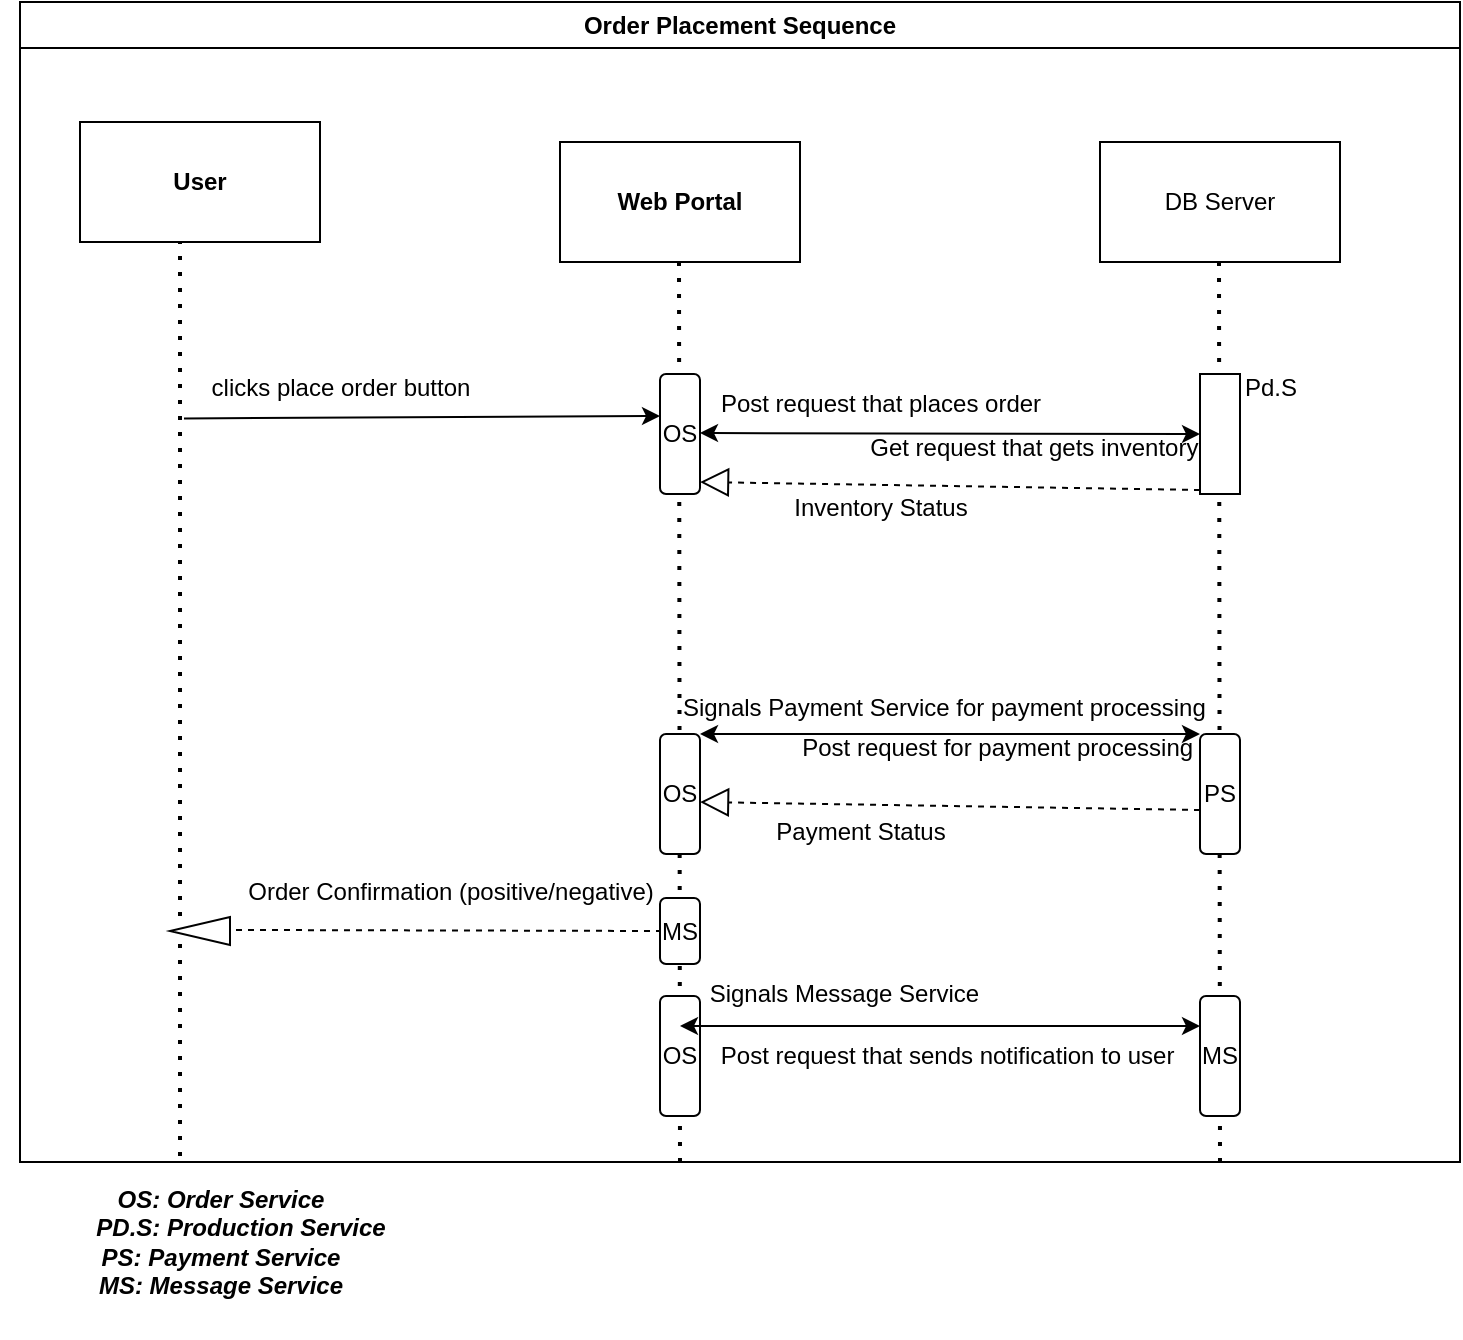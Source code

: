 <mxfile version="24.7.4">
  <diagram name="Page-1" id="p6Ze4Epr5-AkP7KRcW5C">
    <mxGraphModel dx="1050" dy="522" grid="1" gridSize="10" guides="1" tooltips="1" connect="1" arrows="1" fold="1" page="1" pageScale="1" pageWidth="1100" pageHeight="850" math="0" shadow="0">
      <root>
        <mxCell id="0" />
        <mxCell id="1" parent="0" />
        <mxCell id="AGp1q5Bh9-8Gs68s_ZRT-1" value="Order Placement Sequence" style="swimlane;whiteSpace=wrap;html=1;" vertex="1" parent="1">
          <mxGeometry x="230" y="60" width="720" height="580" as="geometry" />
        </mxCell>
        <mxCell id="AGp1q5Bh9-8Gs68s_ZRT-2" value="&lt;b&gt;User&lt;/b&gt;" style="rounded=0;whiteSpace=wrap;html=1;" vertex="1" parent="AGp1q5Bh9-8Gs68s_ZRT-1">
          <mxGeometry x="30" y="60" width="120" height="60" as="geometry" />
        </mxCell>
        <mxCell id="AGp1q5Bh9-8Gs68s_ZRT-3" value="&lt;b&gt;Web Portal&lt;/b&gt;" style="rounded=0;whiteSpace=wrap;html=1;" vertex="1" parent="AGp1q5Bh9-8Gs68s_ZRT-1">
          <mxGeometry x="270" y="70" width="120" height="60" as="geometry" />
        </mxCell>
        <mxCell id="AGp1q5Bh9-8Gs68s_ZRT-4" value="DB Server" style="rounded=0;whiteSpace=wrap;html=1;" vertex="1" parent="AGp1q5Bh9-8Gs68s_ZRT-1">
          <mxGeometry x="540" y="70" width="120" height="60" as="geometry" />
        </mxCell>
        <mxCell id="AGp1q5Bh9-8Gs68s_ZRT-5" value="" style="endArrow=none;dashed=1;html=1;dashPattern=1 3;strokeWidth=2;rounded=0;entryX=0.5;entryY=1;entryDx=0;entryDy=0;" edge="1" parent="AGp1q5Bh9-8Gs68s_ZRT-1">
          <mxGeometry width="50" height="50" relative="1" as="geometry">
            <mxPoint x="330" y="580" as="sourcePoint" />
            <mxPoint x="329.5" y="130" as="targetPoint" />
            <Array as="points" />
          </mxGeometry>
        </mxCell>
        <mxCell id="AGp1q5Bh9-8Gs68s_ZRT-6" value="OS" style="rounded=1;whiteSpace=wrap;html=1;direction=south;" vertex="1" parent="AGp1q5Bh9-8Gs68s_ZRT-1">
          <mxGeometry x="320" y="186" width="20" height="60" as="geometry" />
        </mxCell>
        <mxCell id="AGp1q5Bh9-8Gs68s_ZRT-7" value="OS" style="rounded=1;whiteSpace=wrap;html=1;direction=south;" vertex="1" parent="AGp1q5Bh9-8Gs68s_ZRT-1">
          <mxGeometry x="320" y="366" width="20" height="60" as="geometry" />
        </mxCell>
        <mxCell id="AGp1q5Bh9-8Gs68s_ZRT-8" value="" style="endArrow=none;dashed=1;html=1;dashPattern=1 3;strokeWidth=2;rounded=0;entryX=0.5;entryY=1;entryDx=0;entryDy=0;" edge="1" parent="AGp1q5Bh9-8Gs68s_ZRT-1">
          <mxGeometry width="50" height="50" relative="1" as="geometry">
            <mxPoint x="600" y="580" as="sourcePoint" />
            <mxPoint x="599.5" y="130" as="targetPoint" />
            <Array as="points" />
          </mxGeometry>
        </mxCell>
        <mxCell id="AGp1q5Bh9-8Gs68s_ZRT-9" value="" style="endArrow=none;dashed=1;html=1;dashPattern=1 3;strokeWidth=2;rounded=0;entryX=0.5;entryY=1;entryDx=0;entryDy=0;" edge="1" parent="AGp1q5Bh9-8Gs68s_ZRT-1">
          <mxGeometry width="50" height="50" relative="1" as="geometry">
            <mxPoint x="80" y="577" as="sourcePoint" />
            <mxPoint x="80" y="120" as="targetPoint" />
            <Array as="points">
              <mxPoint x="80" y="270" />
            </Array>
          </mxGeometry>
        </mxCell>
        <mxCell id="AGp1q5Bh9-8Gs68s_ZRT-10" value="PS" style="rounded=1;whiteSpace=wrap;html=1;direction=south;" vertex="1" parent="AGp1q5Bh9-8Gs68s_ZRT-1">
          <mxGeometry x="590" y="366" width="20" height="60" as="geometry" />
        </mxCell>
        <mxCell id="AGp1q5Bh9-8Gs68s_ZRT-11" value="" style="endArrow=classic;html=1;rounded=0;entryX=0.63;entryY=1.1;entryDx=0;entryDy=0;entryPerimeter=0;" edge="1" parent="AGp1q5Bh9-8Gs68s_ZRT-1">
          <mxGeometry width="50" height="50" relative="1" as="geometry">
            <mxPoint x="82" y="208.2" as="sourcePoint" />
            <mxPoint x="320" y="207.0" as="targetPoint" />
          </mxGeometry>
        </mxCell>
        <mxCell id="AGp1q5Bh9-8Gs68s_ZRT-13" value="" style="rounded=1;whiteSpace=wrap;html=1;direction=south;arcSize=0;" vertex="1" parent="AGp1q5Bh9-8Gs68s_ZRT-1">
          <mxGeometry x="590" y="186" width="20" height="60" as="geometry" />
        </mxCell>
        <mxCell id="AGp1q5Bh9-8Gs68s_ZRT-17" value="" style="endArrow=none;dashed=1;html=1;rounded=0;exitX=0;exitY=0;exitDx=0;exitDy=14;exitPerimeter=0;entryX=0.5;entryY=1;entryDx=0;entryDy=0;" edge="1" parent="AGp1q5Bh9-8Gs68s_ZRT-1" target="AGp1q5Bh9-8Gs68s_ZRT-68">
          <mxGeometry width="50" height="50" relative="1" as="geometry">
            <mxPoint x="90" y="463.93" as="sourcePoint" />
            <mxPoint x="306.3" y="465.07" as="targetPoint" />
          </mxGeometry>
        </mxCell>
        <mxCell id="AGp1q5Bh9-8Gs68s_ZRT-18" value="" style="html=1;shadow=0;dashed=0;align=center;verticalAlign=middle;shape=mxgraph.arrows2.arrow;dy=0.6;dx=40;flipH=1;notch=0;" vertex="1" parent="AGp1q5Bh9-8Gs68s_ZRT-1">
          <mxGeometry x="75" y="457.5" width="30" height="14" as="geometry" />
        </mxCell>
        <mxCell id="AGp1q5Bh9-8Gs68s_ZRT-38" value="OS" style="rounded=1;whiteSpace=wrap;html=1;direction=south;" vertex="1" parent="AGp1q5Bh9-8Gs68s_ZRT-1">
          <mxGeometry x="320" y="497" width="20" height="60" as="geometry" />
        </mxCell>
        <mxCell id="AGp1q5Bh9-8Gs68s_ZRT-41" value="MS" style="rounded=1;whiteSpace=wrap;html=1;direction=south;" vertex="1" parent="AGp1q5Bh9-8Gs68s_ZRT-1">
          <mxGeometry x="590" y="497" width="20" height="60" as="geometry" />
        </mxCell>
        <mxCell id="AGp1q5Bh9-8Gs68s_ZRT-44" value="" style="endArrow=classic;startArrow=classic;html=1;rounded=0;entryX=0.5;entryY=1;entryDx=0;entryDy=0;" edge="1" parent="AGp1q5Bh9-8Gs68s_ZRT-1" target="AGp1q5Bh9-8Gs68s_ZRT-13">
          <mxGeometry width="50" height="50" relative="1" as="geometry">
            <mxPoint x="340" y="215.5" as="sourcePoint" />
            <mxPoint x="550" y="215.5" as="targetPoint" />
          </mxGeometry>
        </mxCell>
        <mxCell id="AGp1q5Bh9-8Gs68s_ZRT-52" value="" style="endArrow=classic;startArrow=classic;html=1;rounded=0;entryX=0;entryY=1;entryDx=0;entryDy=0;exitX=0;exitY=0;exitDx=0;exitDy=0;" edge="1" parent="AGp1q5Bh9-8Gs68s_ZRT-1" source="AGp1q5Bh9-8Gs68s_ZRT-7" target="AGp1q5Bh9-8Gs68s_ZRT-10">
          <mxGeometry width="50" height="50" relative="1" as="geometry">
            <mxPoint x="350" y="370" as="sourcePoint" />
            <mxPoint x="560" y="370" as="targetPoint" />
          </mxGeometry>
        </mxCell>
        <mxCell id="AGp1q5Bh9-8Gs68s_ZRT-43" value="&amp;nbsp; &amp;nbsp; &amp;nbsp; Post request that places order" style="text;html=1;align=center;verticalAlign=middle;resizable=0;points=[];autosize=1;strokeColor=none;fillColor=none;" vertex="1" parent="AGp1q5Bh9-8Gs68s_ZRT-1">
          <mxGeometry x="320" y="186" width="200" height="30" as="geometry" />
        </mxCell>
        <mxCell id="AGp1q5Bh9-8Gs68s_ZRT-56" value="Payment Status" style="text;html=1;align=center;verticalAlign=middle;resizable=0;points=[];autosize=1;strokeColor=none;fillColor=none;" vertex="1" parent="AGp1q5Bh9-8Gs68s_ZRT-1">
          <mxGeometry x="365" y="400" width="110" height="30" as="geometry" />
        </mxCell>
        <mxCell id="AGp1q5Bh9-8Gs68s_ZRT-60" value="" style="endArrow=classic;startArrow=classic;html=1;rounded=0;exitX=0;exitY=0;exitDx=0;exitDy=0;entryX=0;entryY=0.5;entryDx=0;entryDy=0;" edge="1" parent="AGp1q5Bh9-8Gs68s_ZRT-1">
          <mxGeometry width="50" height="50" relative="1" as="geometry">
            <mxPoint x="330" y="512" as="sourcePoint" />
            <mxPoint x="590" y="512" as="targetPoint" />
          </mxGeometry>
        </mxCell>
        <mxCell id="AGp1q5Bh9-8Gs68s_ZRT-62" value="Post request that sends notification to user&amp;nbsp; &amp;nbsp; &amp;nbsp; &amp;nbsp; &amp;nbsp; &amp;nbsp; &amp;nbsp; &amp;nbsp; &amp;nbsp; &amp;nbsp; &amp;nbsp; &amp;nbsp; &amp;nbsp; &amp;nbsp; &amp;nbsp; &amp;nbsp; &amp;nbsp; &amp;nbsp; &amp;nbsp;" style="text;html=1;align=center;verticalAlign=middle;resizable=0;points=[];autosize=1;strokeColor=none;fillColor=none;" vertex="1" parent="AGp1q5Bh9-8Gs68s_ZRT-1">
          <mxGeometry x="340" y="512" width="370" height="30" as="geometry" />
        </mxCell>
        <mxCell id="AGp1q5Bh9-8Gs68s_ZRT-61" value="&amp;nbsp; &amp;nbsp; &amp;nbsp; &amp;nbsp; &amp;nbsp; &amp;nbsp; &amp;nbsp; &amp;nbsp; &amp;nbsp; &amp;nbsp;Signals Message Service" style="text;html=1;align=center;verticalAlign=middle;resizable=0;points=[];autosize=1;strokeColor=none;fillColor=none;" vertex="1" parent="AGp1q5Bh9-8Gs68s_ZRT-1">
          <mxGeometry x="270" y="481" width="220" height="30" as="geometry" />
        </mxCell>
        <mxCell id="AGp1q5Bh9-8Gs68s_ZRT-68" value="MS" style="rounded=1;whiteSpace=wrap;html=1;direction=south;" vertex="1" parent="AGp1q5Bh9-8Gs68s_ZRT-1">
          <mxGeometry x="320" y="448" width="20" height="33" as="geometry" />
        </mxCell>
        <mxCell id="AGp1q5Bh9-8Gs68s_ZRT-57" value="&amp;nbsp; &amp;nbsp; &amp;nbsp; &amp;nbsp; &amp;nbsp; &amp;nbsp; &amp;nbsp; &amp;nbsp; &amp;nbsp; &amp;nbsp; &amp;nbsp; &amp;nbsp; &amp;nbsp; &amp;nbsp; &amp;nbsp; &amp;nbsp; &amp;nbsp;Order Confirmation (positive/negative)" style="text;html=1;align=center;verticalAlign=middle;resizable=0;points=[];autosize=1;strokeColor=none;fillColor=none;" vertex="1" parent="AGp1q5Bh9-8Gs68s_ZRT-1">
          <mxGeometry x="-10" y="430" width="340" height="30" as="geometry" />
        </mxCell>
        <mxCell id="AGp1q5Bh9-8Gs68s_ZRT-74" value="" style="endArrow=block;dashed=1;endFill=0;endSize=12;html=1;rounded=0;entryX=0.5;entryY=0;entryDx=0;entryDy=0;" edge="1" parent="AGp1q5Bh9-8Gs68s_ZRT-1">
          <mxGeometry width="160" relative="1" as="geometry">
            <mxPoint x="590" y="404" as="sourcePoint" />
            <mxPoint x="340" y="400" as="targetPoint" />
          </mxGeometry>
        </mxCell>
        <mxCell id="AGp1q5Bh9-8Gs68s_ZRT-76" value="" style="endArrow=block;dashed=1;endFill=0;endSize=12;html=1;rounded=0;entryX=0.5;entryY=0;entryDx=0;entryDy=0;" edge="1" parent="AGp1q5Bh9-8Gs68s_ZRT-1">
          <mxGeometry width="160" relative="1" as="geometry">
            <mxPoint x="590" y="244" as="sourcePoint" />
            <mxPoint x="340" y="240" as="targetPoint" />
          </mxGeometry>
        </mxCell>
        <mxCell id="AGp1q5Bh9-8Gs68s_ZRT-42" value="clicks place order button" style="text;html=1;align=center;verticalAlign=middle;resizable=0;points=[];autosize=1;strokeColor=none;fillColor=none;" vertex="1" parent="1">
          <mxGeometry x="315" y="238" width="150" height="30" as="geometry" />
        </mxCell>
        <mxCell id="AGp1q5Bh9-8Gs68s_ZRT-45" value="Get request that gets inventory&amp;nbsp; &amp;nbsp; &amp;nbsp; &amp;nbsp; &amp;nbsp; &amp;nbsp; &amp;nbsp; &amp;nbsp; &amp;nbsp; &amp;nbsp; &amp;nbsp; &amp;nbsp; &amp;nbsp; &amp;nbsp; &amp;nbsp; &amp;nbsp;&amp;nbsp;" style="text;html=1;align=center;verticalAlign=middle;resizable=0;points=[];autosize=1;strokeColor=none;fillColor=none;" vertex="1" parent="1">
          <mxGeometry x="645" y="268" width="290" height="30" as="geometry" />
        </mxCell>
        <mxCell id="AGp1q5Bh9-8Gs68s_ZRT-51" value="Inventory Status" style="text;html=1;align=center;verticalAlign=middle;resizable=0;points=[];autosize=1;strokeColor=none;fillColor=none;" vertex="1" parent="1">
          <mxGeometry x="605" y="298" width="110" height="30" as="geometry" />
        </mxCell>
        <mxCell id="AGp1q5Bh9-8Gs68s_ZRT-53" value="&amp;nbsp; &amp;nbsp; &amp;nbsp; &amp;nbsp; &amp;nbsp; &amp;nbsp; &amp;nbsp; &amp;nbsp; &amp;nbsp; &amp;nbsp; &amp;nbsp; &amp;nbsp; &amp;nbsp;Signals Payment Service for payment processing" style="text;html=1;align=center;verticalAlign=middle;resizable=0;points=[];autosize=1;strokeColor=none;fillColor=none;" vertex="1" parent="1">
          <mxGeometry x="465" y="398" width="370" height="30" as="geometry" />
        </mxCell>
        <mxCell id="AGp1q5Bh9-8Gs68s_ZRT-54" value="Post request for payment processing&amp;nbsp; &amp;nbsp; &amp;nbsp; &amp;nbsp; &amp;nbsp; &amp;nbsp; &amp;nbsp;" style="text;html=1;align=center;verticalAlign=middle;resizable=0;points=[];autosize=1;strokeColor=none;fillColor=none;" vertex="1" parent="1">
          <mxGeometry x="610" y="418" width="260" height="30" as="geometry" />
        </mxCell>
        <mxCell id="AGp1q5Bh9-8Gs68s_ZRT-55" value="&amp;nbsp; &amp;nbsp;Pd.S" style="text;html=1;align=center;verticalAlign=middle;resizable=0;points=[];autosize=1;strokeColor=none;fillColor=none;" vertex="1" parent="1">
          <mxGeometry x="820" y="238" width="60" height="30" as="geometry" />
        </mxCell>
        <mxCell id="AGp1q5Bh9-8Gs68s_ZRT-77" value="&lt;div&gt;&lt;span style=&quot;background-color: initial;&quot;&gt;&lt;br&gt;&lt;/span&gt;&lt;/div&gt;&lt;div&gt;&lt;span style=&quot;background-color: initial;&quot;&gt;&lt;br&gt;&lt;/span&gt;&lt;/div&gt;&lt;div&gt;&lt;b&gt;&lt;i&gt;&lt;span style=&quot;background-color: initial;&quot;&gt;OS: Order Service&lt;/span&gt;&lt;br&gt;&lt;/i&gt;&lt;/b&gt;&lt;/div&gt;&lt;div&gt;&lt;b&gt;&lt;i&gt;&amp;nbsp; &amp;nbsp; &amp;nbsp; PD.S: Production Service&lt;/i&gt;&lt;/b&gt;&lt;/div&gt;&lt;div&gt;&lt;b style=&quot;background-color: initial;&quot;&gt;&lt;i&gt;PS: Payment Service&lt;/i&gt;&lt;/b&gt;&lt;/div&gt;&lt;div&gt;&lt;b&gt;&lt;i&gt;MS: Message Service&lt;/i&gt;&lt;/b&gt;&lt;br&gt;&lt;div&gt;&lt;br&gt;&lt;/div&gt;&lt;/div&gt;" style="text;html=1;align=center;verticalAlign=middle;resizable=0;points=[];autosize=1;strokeColor=none;fillColor=none;" vertex="1" parent="1">
          <mxGeometry x="235" y="618" width="190" height="110" as="geometry" />
        </mxCell>
      </root>
    </mxGraphModel>
  </diagram>
</mxfile>
